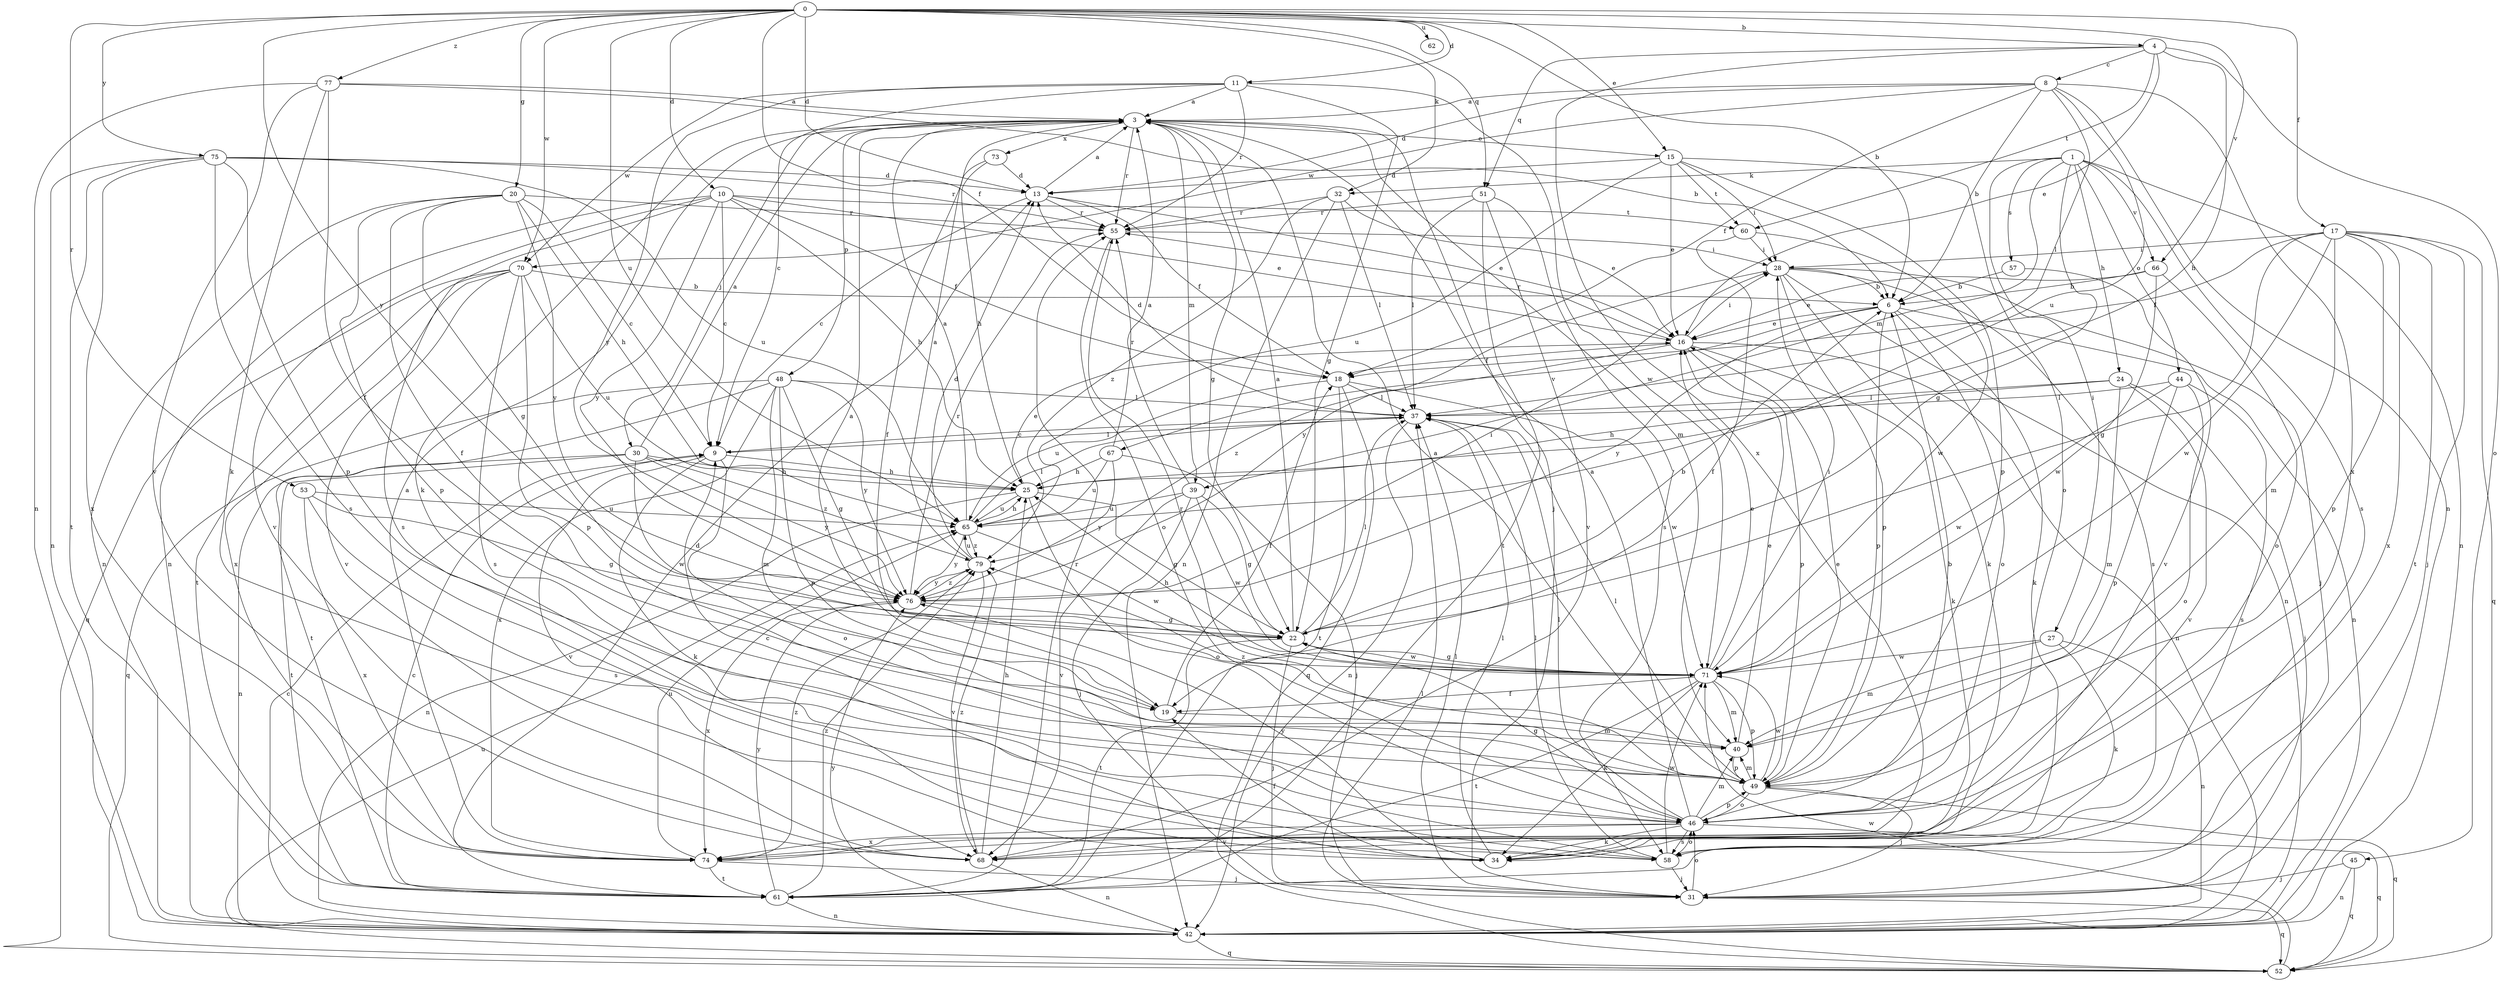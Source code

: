 strict digraph  {
0;
1;
3;
4;
6;
8;
9;
10;
11;
13;
15;
16;
17;
18;
19;
20;
22;
24;
25;
27;
28;
30;
31;
32;
34;
37;
39;
40;
42;
44;
45;
46;
48;
49;
51;
52;
53;
55;
57;
58;
60;
61;
62;
65;
66;
67;
68;
70;
71;
73;
74;
75;
76;
77;
79;
0 -> 4  [label=b];
0 -> 6  [label=b];
0 -> 10  [label=d];
0 -> 11  [label=d];
0 -> 13  [label=d];
0 -> 15  [label=e];
0 -> 17  [label=f];
0 -> 18  [label=f];
0 -> 20  [label=g];
0 -> 32  [label=k];
0 -> 51  [label=q];
0 -> 53  [label=r];
0 -> 62  [label=u];
0 -> 65  [label=u];
0 -> 66  [label=v];
0 -> 70  [label=w];
0 -> 75  [label=y];
0 -> 76  [label=y];
0 -> 77  [label=z];
1 -> 22  [label=g];
1 -> 24  [label=h];
1 -> 27  [label=i];
1 -> 32  [label=k];
1 -> 39  [label=m];
1 -> 42  [label=n];
1 -> 44  [label=o];
1 -> 57  [label=s];
1 -> 58  [label=s];
1 -> 66  [label=v];
3 -> 15  [label=e];
3 -> 22  [label=g];
3 -> 30  [label=j];
3 -> 31  [label=j];
3 -> 34  [label=k];
3 -> 39  [label=m];
3 -> 40  [label=m];
3 -> 48  [label=p];
3 -> 55  [label=r];
3 -> 73  [label=x];
4 -> 8  [label=c];
4 -> 16  [label=e];
4 -> 25  [label=h];
4 -> 45  [label=o];
4 -> 51  [label=q];
4 -> 60  [label=t];
4 -> 74  [label=x];
6 -> 16  [label=e];
6 -> 34  [label=k];
6 -> 42  [label=n];
6 -> 46  [label=o];
6 -> 49  [label=p];
6 -> 67  [label=v];
6 -> 76  [label=y];
8 -> 3  [label=a];
8 -> 6  [label=b];
8 -> 13  [label=d];
8 -> 18  [label=f];
8 -> 37  [label=l];
8 -> 42  [label=n];
8 -> 65  [label=u];
8 -> 70  [label=w];
8 -> 74  [label=x];
9 -> 25  [label=h];
9 -> 34  [label=k];
9 -> 37  [label=l];
9 -> 46  [label=o];
9 -> 68  [label=v];
10 -> 9  [label=c];
10 -> 16  [label=e];
10 -> 18  [label=f];
10 -> 25  [label=h];
10 -> 42  [label=n];
10 -> 58  [label=s];
10 -> 60  [label=t];
10 -> 68  [label=v];
10 -> 76  [label=y];
11 -> 3  [label=a];
11 -> 9  [label=c];
11 -> 22  [label=g];
11 -> 55  [label=r];
11 -> 70  [label=w];
11 -> 71  [label=w];
11 -> 76  [label=y];
13 -> 3  [label=a];
13 -> 9  [label=c];
13 -> 16  [label=e];
13 -> 18  [label=f];
13 -> 55  [label=r];
15 -> 13  [label=d];
15 -> 16  [label=e];
15 -> 28  [label=i];
15 -> 46  [label=o];
15 -> 49  [label=p];
15 -> 60  [label=t];
15 -> 65  [label=u];
16 -> 18  [label=f];
16 -> 28  [label=i];
16 -> 34  [label=k];
16 -> 42  [label=n];
16 -> 49  [label=p];
16 -> 55  [label=r];
16 -> 79  [label=z];
17 -> 18  [label=f];
17 -> 22  [label=g];
17 -> 28  [label=i];
17 -> 31  [label=j];
17 -> 40  [label=m];
17 -> 49  [label=p];
17 -> 52  [label=q];
17 -> 61  [label=t];
17 -> 71  [label=w];
17 -> 74  [label=x];
18 -> 37  [label=l];
18 -> 52  [label=q];
18 -> 61  [label=t];
18 -> 65  [label=u];
18 -> 71  [label=w];
19 -> 3  [label=a];
19 -> 18  [label=f];
19 -> 40  [label=m];
20 -> 9  [label=c];
20 -> 19  [label=f];
20 -> 22  [label=g];
20 -> 25  [label=h];
20 -> 42  [label=n];
20 -> 49  [label=p];
20 -> 55  [label=r];
20 -> 76  [label=y];
22 -> 3  [label=a];
22 -> 6  [label=b];
22 -> 31  [label=j];
22 -> 37  [label=l];
22 -> 61  [label=t];
22 -> 71  [label=w];
24 -> 25  [label=h];
24 -> 31  [label=j];
24 -> 37  [label=l];
24 -> 40  [label=m];
24 -> 68  [label=v];
25 -> 16  [label=e];
25 -> 22  [label=g];
25 -> 42  [label=n];
25 -> 46  [label=o];
25 -> 65  [label=u];
27 -> 34  [label=k];
27 -> 40  [label=m];
27 -> 42  [label=n];
27 -> 71  [label=w];
28 -> 6  [label=b];
28 -> 31  [label=j];
28 -> 34  [label=k];
28 -> 42  [label=n];
28 -> 49  [label=p];
28 -> 58  [label=s];
28 -> 76  [label=y];
30 -> 3  [label=a];
30 -> 25  [label=h];
30 -> 42  [label=n];
30 -> 61  [label=t];
30 -> 71  [label=w];
30 -> 76  [label=y];
30 -> 79  [label=z];
31 -> 37  [label=l];
31 -> 46  [label=o];
31 -> 52  [label=q];
32 -> 16  [label=e];
32 -> 37  [label=l];
32 -> 42  [label=n];
32 -> 55  [label=r];
32 -> 79  [label=z];
34 -> 19  [label=f];
34 -> 37  [label=l];
34 -> 76  [label=y];
37 -> 9  [label=c];
37 -> 13  [label=d];
37 -> 42  [label=n];
39 -> 3  [label=a];
39 -> 22  [label=g];
39 -> 31  [label=j];
39 -> 65  [label=u];
39 -> 68  [label=v];
39 -> 71  [label=w];
40 -> 16  [label=e];
40 -> 49  [label=p];
40 -> 79  [label=z];
42 -> 9  [label=c];
42 -> 52  [label=q];
42 -> 76  [label=y];
44 -> 37  [label=l];
44 -> 46  [label=o];
44 -> 49  [label=p];
44 -> 58  [label=s];
44 -> 71  [label=w];
45 -> 31  [label=j];
45 -> 42  [label=n];
45 -> 52  [label=q];
46 -> 3  [label=a];
46 -> 6  [label=b];
46 -> 9  [label=c];
46 -> 22  [label=g];
46 -> 34  [label=k];
46 -> 37  [label=l];
46 -> 40  [label=m];
46 -> 49  [label=p];
46 -> 52  [label=q];
46 -> 58  [label=s];
46 -> 68  [label=v];
46 -> 74  [label=x];
48 -> 22  [label=g];
48 -> 37  [label=l];
48 -> 40  [label=m];
48 -> 49  [label=p];
48 -> 52  [label=q];
48 -> 61  [label=t];
48 -> 74  [label=x];
48 -> 76  [label=y];
49 -> 3  [label=a];
49 -> 16  [label=e];
49 -> 31  [label=j];
49 -> 37  [label=l];
49 -> 40  [label=m];
49 -> 46  [label=o];
49 -> 52  [label=q];
49 -> 55  [label=r];
49 -> 71  [label=w];
51 -> 37  [label=l];
51 -> 55  [label=r];
51 -> 58  [label=s];
51 -> 61  [label=t];
51 -> 68  [label=v];
52 -> 37  [label=l];
52 -> 65  [label=u];
52 -> 71  [label=w];
53 -> 22  [label=g];
53 -> 58  [label=s];
53 -> 65  [label=u];
53 -> 74  [label=x];
55 -> 28  [label=i];
55 -> 46  [label=o];
57 -> 6  [label=b];
57 -> 68  [label=v];
58 -> 31  [label=j];
58 -> 37  [label=l];
58 -> 46  [label=o];
58 -> 71  [label=w];
60 -> 19  [label=f];
60 -> 28  [label=i];
60 -> 71  [label=w];
61 -> 9  [label=c];
61 -> 13  [label=d];
61 -> 42  [label=n];
61 -> 55  [label=r];
61 -> 76  [label=y];
61 -> 79  [label=z];
65 -> 3  [label=a];
65 -> 25  [label=h];
65 -> 37  [label=l];
65 -> 71  [label=w];
65 -> 76  [label=y];
65 -> 79  [label=z];
66 -> 6  [label=b];
66 -> 16  [label=e];
66 -> 46  [label=o];
66 -> 71  [label=w];
67 -> 25  [label=h];
67 -> 31  [label=j];
67 -> 55  [label=r];
67 -> 65  [label=u];
67 -> 76  [label=y];
68 -> 25  [label=h];
68 -> 42  [label=n];
68 -> 79  [label=z];
70 -> 6  [label=b];
70 -> 49  [label=p];
70 -> 52  [label=q];
70 -> 58  [label=s];
70 -> 61  [label=t];
70 -> 65  [label=u];
70 -> 68  [label=v];
70 -> 74  [label=x];
71 -> 16  [label=e];
71 -> 19  [label=f];
71 -> 22  [label=g];
71 -> 25  [label=h];
71 -> 28  [label=i];
71 -> 34  [label=k];
71 -> 40  [label=m];
71 -> 49  [label=p];
71 -> 61  [label=t];
73 -> 13  [label=d];
73 -> 19  [label=f];
73 -> 25  [label=h];
74 -> 3  [label=a];
74 -> 31  [label=j];
74 -> 61  [label=t];
74 -> 65  [label=u];
74 -> 79  [label=z];
75 -> 13  [label=d];
75 -> 42  [label=n];
75 -> 49  [label=p];
75 -> 55  [label=r];
75 -> 58  [label=s];
75 -> 61  [label=t];
75 -> 65  [label=u];
75 -> 74  [label=x];
76 -> 22  [label=g];
76 -> 28  [label=i];
76 -> 55  [label=r];
76 -> 74  [label=x];
76 -> 79  [label=z];
77 -> 3  [label=a];
77 -> 6  [label=b];
77 -> 19  [label=f];
77 -> 34  [label=k];
77 -> 42  [label=n];
77 -> 68  [label=v];
79 -> 3  [label=a];
79 -> 13  [label=d];
79 -> 65  [label=u];
79 -> 68  [label=v];
79 -> 76  [label=y];
}
